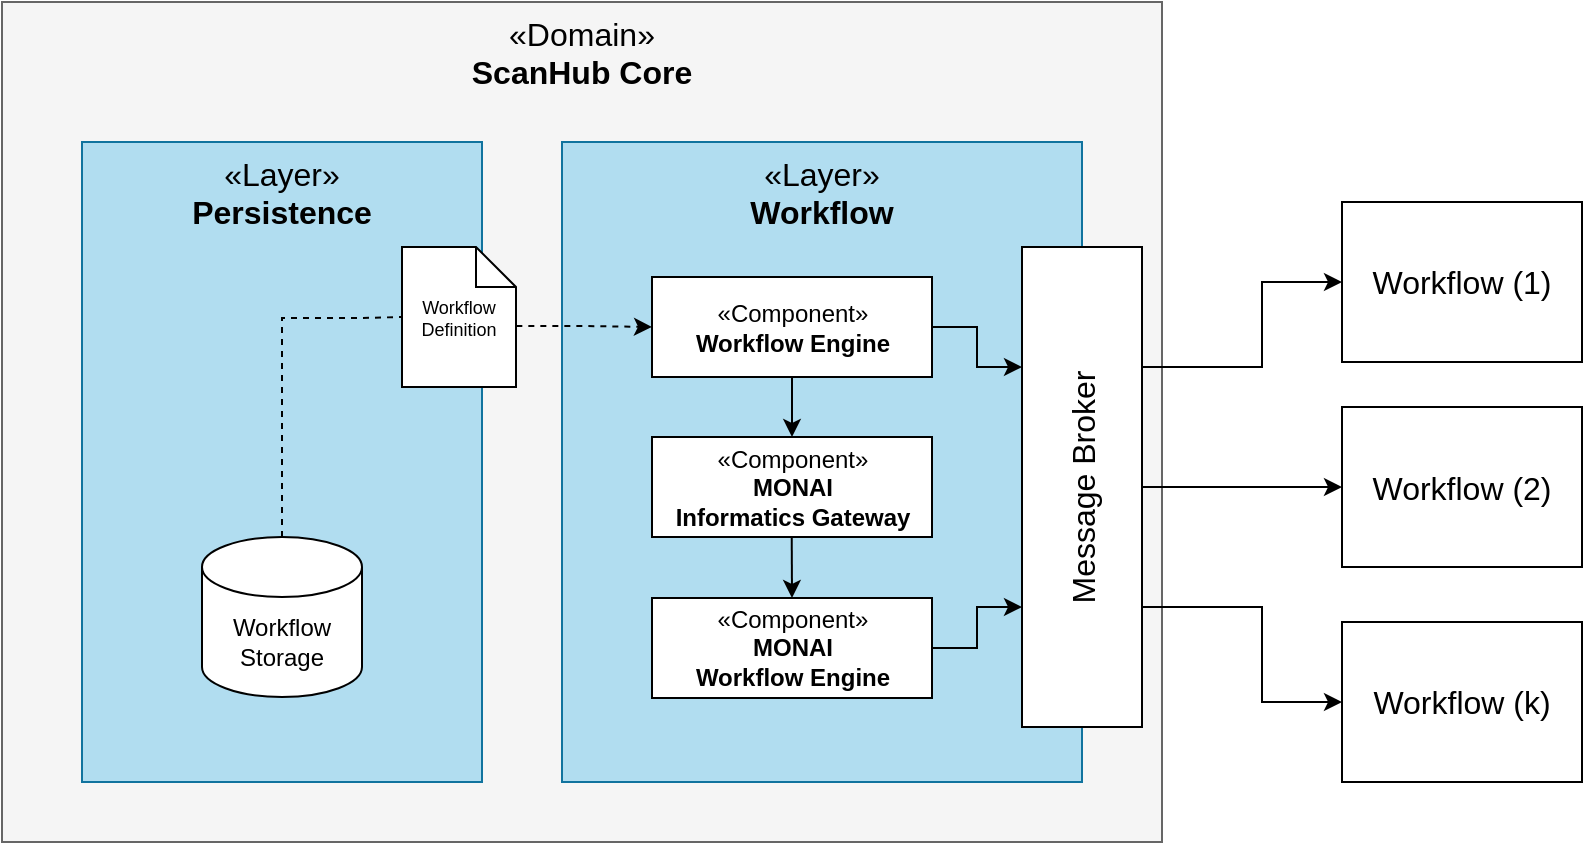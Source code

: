 <mxfile version="20.7.4" type="device"><diagram id="lSzVY28VPfKrCr6yJLe0" name="Seite-1"><mxGraphModel dx="867" dy="560" grid="1" gridSize="10" guides="1" tooltips="1" connect="1" arrows="1" fold="1" page="1" pageScale="1" pageWidth="827" pageHeight="1169" math="0" shadow="0"><root><mxCell id="0"/><mxCell id="1" parent="0"/><mxCell id="qdqwoURkyUgmCgNgZTrw-1" value="" style="rounded=0;whiteSpace=wrap;html=1;fillColor=#f5f5f5;strokeColor=#666666;fontColor=#333333;fontSize=16;" vertex="1" parent="1"><mxGeometry x="330" width="580" height="420" as="geometry"/></mxCell><mxCell id="qdqwoURkyUgmCgNgZTrw-24" value="" style="rounded=0;whiteSpace=wrap;html=1;fillColor=#b1ddf0;strokeColor=#10739e;fontSize=16;" vertex="1" parent="1"><mxGeometry x="370" y="70" width="200" height="320" as="geometry"/></mxCell><mxCell id="qdqwoURkyUgmCgNgZTrw-25" value="&lt;span style=&quot;color: rgb(0, 0, 0); font-family: Helvetica; font-size: 16px; font-style: normal; font-variant-ligatures: normal; font-variant-caps: normal; font-weight: 400; letter-spacing: normal; orphans: 2; text-indent: 0px; text-transform: none; widows: 2; word-spacing: 0px; -webkit-text-stroke-width: 0px; text-decoration-thickness: initial; text-decoration-style: initial; text-decoration-color: initial; float: none; display: inline !important;&quot;&gt;«Layer»&lt;/span&gt;&lt;br style=&quot;border-color: var(--border-color); color: rgb(0, 0, 0); font-family: Helvetica; font-size: 16px; font-style: normal; font-variant-ligatures: normal; font-variant-caps: normal; font-weight: 400; letter-spacing: normal; orphans: 2; text-indent: 0px; text-transform: none; widows: 2; word-spacing: 0px; -webkit-text-stroke-width: 0px; text-decoration-thickness: initial; text-decoration-style: initial; text-decoration-color: initial;&quot;&gt;&lt;b style=&quot;font-size: 16px;&quot;&gt;Persistence&lt;/b&gt;" style="text;whiteSpace=wrap;html=1;labelBackgroundColor=none;align=center;rounded=0;fontSize=16;" vertex="1" parent="1"><mxGeometry x="370" y="70" width="200" height="50" as="geometry"/></mxCell><mxCell id="qdqwoURkyUgmCgNgZTrw-2" value="Workflow (1)" style="rounded=0;whiteSpace=wrap;html=1;fontSize=16;" vertex="1" parent="1"><mxGeometry x="1000" y="100" width="120" height="80" as="geometry"/></mxCell><mxCell id="qdqwoURkyUgmCgNgZTrw-3" value="Workflow (2)" style="rounded=0;whiteSpace=wrap;html=1;fontSize=16;" vertex="1" parent="1"><mxGeometry x="1000" y="202.5" width="120" height="80" as="geometry"/></mxCell><mxCell id="qdqwoURkyUgmCgNgZTrw-4" value="Workflow (k)" style="rounded=0;whiteSpace=wrap;html=1;fontSize=16;" vertex="1" parent="1"><mxGeometry x="1000" y="310" width="120" height="80" as="geometry"/></mxCell><mxCell id="qdqwoURkyUgmCgNgZTrw-5" value="&lt;span style=&quot;color: rgb(0, 0, 0); font-family: Helvetica; font-size: 16px; font-style: normal; font-variant-ligatures: normal; font-variant-caps: normal; font-weight: 400; letter-spacing: normal; orphans: 2; text-indent: 0px; text-transform: none; widows: 2; word-spacing: 0px; -webkit-text-stroke-width: 0px; text-decoration-thickness: initial; text-decoration-style: initial; text-decoration-color: initial; float: none; display: inline !important;&quot;&gt;«Domain»&lt;/span&gt;&lt;br style=&quot;border-color: var(--border-color); color: rgb(0, 0, 0); font-family: Helvetica; font-size: 16px; font-style: normal; font-variant-ligatures: normal; font-variant-caps: normal; font-weight: 400; letter-spacing: normal; orphans: 2; text-indent: 0px; text-transform: none; widows: 2; word-spacing: 0px; -webkit-text-stroke-width: 0px; text-decoration-thickness: initial; text-decoration-style: initial; text-decoration-color: initial;&quot;&gt;&lt;b style=&quot;font-size: 16px;&quot;&gt;ScanHub Core&lt;/b&gt;" style="text;whiteSpace=wrap;html=1;labelBackgroundColor=none;align=center;rounded=0;fontSize=16;" vertex="1" parent="1"><mxGeometry x="330" width="580" height="50" as="geometry"/></mxCell><mxCell id="qdqwoURkyUgmCgNgZTrw-6" value="" style="endArrow=none;startArrow=classic;html=1;rounded=0;edgeStyle=orthogonalEdgeStyle;exitX=0;exitY=0.5;exitDx=0;exitDy=0;endFill=0;entryX=0.25;entryY=1;entryDx=0;entryDy=0;fontSize=16;" edge="1" parent="1" source="qdqwoURkyUgmCgNgZTrw-4" target="qdqwoURkyUgmCgNgZTrw-12"><mxGeometry width="50" height="50" relative="1" as="geometry"><mxPoint x="980" y="365" as="sourcePoint"/><mxPoint x="940" y="315" as="targetPoint"/><Array as="points"><mxPoint x="960" y="350"/><mxPoint x="960" y="303"/></Array></mxGeometry></mxCell><mxCell id="qdqwoURkyUgmCgNgZTrw-7" value="" style="endArrow=none;startArrow=classic;html=1;rounded=0;exitX=0;exitY=0.5;exitDx=0;exitDy=0;edgeStyle=orthogonalEdgeStyle;startFill=1;endFill=0;entryX=0.75;entryY=1;entryDx=0;entryDy=0;fontSize=16;" edge="1" parent="1" source="qdqwoURkyUgmCgNgZTrw-2" target="qdqwoURkyUgmCgNgZTrw-12"><mxGeometry width="50" height="50" relative="1" as="geometry"><mxPoint x="720" y="435" as="sourcePoint"/><mxPoint x="940" y="205" as="targetPoint"/><Array as="points"><mxPoint x="960" y="140"/><mxPoint x="960" y="183"/></Array></mxGeometry></mxCell><mxCell id="qdqwoURkyUgmCgNgZTrw-8" value="" style="rounded=0;whiteSpace=wrap;html=1;fillColor=#b1ddf0;strokeColor=#10739e;fontSize=16;" vertex="1" parent="1"><mxGeometry x="610" y="70" width="260" height="320" as="geometry"/></mxCell><mxCell id="qdqwoURkyUgmCgNgZTrw-9" value="&lt;span style=&quot;color: rgb(0, 0, 0); font-family: Helvetica; font-size: 16px; font-style: normal; font-variant-ligatures: normal; font-variant-caps: normal; font-weight: 400; letter-spacing: normal; orphans: 2; text-indent: 0px; text-transform: none; widows: 2; word-spacing: 0px; -webkit-text-stroke-width: 0px; text-decoration-thickness: initial; text-decoration-style: initial; text-decoration-color: initial; float: none; display: inline !important;&quot;&gt;«Layer»&lt;/span&gt;&lt;br style=&quot;border-color: var(--border-color); color: rgb(0, 0, 0); font-family: Helvetica; font-size: 16px; font-style: normal; font-variant-ligatures: normal; font-variant-caps: normal; font-weight: 400; letter-spacing: normal; orphans: 2; text-indent: 0px; text-transform: none; widows: 2; word-spacing: 0px; -webkit-text-stroke-width: 0px; text-decoration-thickness: initial; text-decoration-style: initial; text-decoration-color: initial;&quot;&gt;&lt;b style=&quot;font-size: 16px;&quot;&gt;Workflow&lt;/b&gt;" style="text;whiteSpace=wrap;html=1;labelBackgroundColor=none;align=center;rounded=0;fontSize=16;" vertex="1" parent="1"><mxGeometry x="610" y="70" width="260" height="50" as="geometry"/></mxCell><mxCell id="qdqwoURkyUgmCgNgZTrw-10" value="" style="endArrow=none;startArrow=classic;html=1;rounded=0;edgeStyle=orthogonalEdgeStyle;startFill=1;endFill=0;exitX=0;exitY=0.5;exitDx=0;exitDy=0;entryX=0.5;entryY=1;entryDx=0;entryDy=0;fontSize=16;" edge="1" parent="1" source="qdqwoURkyUgmCgNgZTrw-3" target="qdqwoURkyUgmCgNgZTrw-12"><mxGeometry width="50" height="50" relative="1" as="geometry"><mxPoint x="970" y="265" as="sourcePoint"/><mxPoint x="960" y="265" as="targetPoint"/><Array as="points"/></mxGeometry></mxCell><mxCell id="qdqwoURkyUgmCgNgZTrw-12" value="Message Broker" style="rounded=0;whiteSpace=wrap;html=1;rotation=-90;fontSize=16;" vertex="1" parent="1"><mxGeometry x="750" y="212.5" width="240" height="60" as="geometry"/></mxCell><mxCell id="qdqwoURkyUgmCgNgZTrw-15" value="«Component»&lt;br&gt;&lt;b&gt;Workflow Engine&lt;/b&gt;" style="html=1;" vertex="1" parent="1"><mxGeometry x="655" y="137.5" width="140" height="50" as="geometry"/></mxCell><mxCell id="qdqwoURkyUgmCgNgZTrw-16" value="«Component»&lt;br&gt;&lt;b&gt;MONAI&lt;br&gt;Workflow Engine&lt;/b&gt;" style="html=1;" vertex="1" parent="1"><mxGeometry x="655" y="298" width="140" height="50" as="geometry"/></mxCell><mxCell id="qdqwoURkyUgmCgNgZTrw-17" value="«Component»&lt;br&gt;&lt;b&gt;MONAI&lt;br&gt;Informatics Gateway&lt;/b&gt;" style="html=1;" vertex="1" parent="1"><mxGeometry x="655" y="217.5" width="140" height="50" as="geometry"/></mxCell><mxCell id="qdqwoURkyUgmCgNgZTrw-19" value="Workflow Storage" style="shape=cylinder3;whiteSpace=wrap;html=1;boundedLbl=1;backgroundOutline=1;size=15;" vertex="1" parent="1"><mxGeometry x="430" y="267.5" width="80" height="80" as="geometry"/></mxCell><mxCell id="qdqwoURkyUgmCgNgZTrw-20" value="" style="endArrow=classic;html=1;rounded=0;entryX=0.5;entryY=0;entryDx=0;entryDy=0;exitX=0.5;exitY=1;exitDx=0;exitDy=0;" edge="1" parent="1" source="qdqwoURkyUgmCgNgZTrw-15" target="qdqwoURkyUgmCgNgZTrw-17"><mxGeometry width="50" height="50" relative="1" as="geometry"><mxPoint x="723" y="190" as="sourcePoint"/><mxPoint x="725" y="220" as="targetPoint"/></mxGeometry></mxCell><mxCell id="qdqwoURkyUgmCgNgZTrw-21" value="" style="endArrow=classic;html=1;rounded=0;entryX=0.5;entryY=0;entryDx=0;entryDy=0;exitX=0.5;exitY=1;exitDx=0;exitDy=0;" edge="1" parent="1" target="qdqwoURkyUgmCgNgZTrw-16"><mxGeometry x="0.5" y="5" width="50" height="50" relative="1" as="geometry"><mxPoint x="724.86" y="267.5" as="sourcePoint"/><mxPoint x="724.86" y="297.5" as="targetPoint"/><mxPoint as="offset"/></mxGeometry></mxCell><mxCell id="qdqwoURkyUgmCgNgZTrw-22" value="" style="endArrow=classic;html=1;rounded=0;exitX=1;exitY=0.5;exitDx=0;exitDy=0;entryX=0.75;entryY=0;entryDx=0;entryDy=0;edgeStyle=orthogonalEdgeStyle;" edge="1" parent="1" source="qdqwoURkyUgmCgNgZTrw-15" target="qdqwoURkyUgmCgNgZTrw-12"><mxGeometry width="50" height="50" relative="1" as="geometry"><mxPoint x="870" y="240" as="sourcePoint"/><mxPoint x="920" y="190" as="targetPoint"/></mxGeometry></mxCell><mxCell id="qdqwoURkyUgmCgNgZTrw-23" value="" style="endArrow=classic;html=1;rounded=0;exitX=1;exitY=0.5;exitDx=0;exitDy=0;entryX=0.25;entryY=0;entryDx=0;entryDy=0;edgeStyle=orthogonalEdgeStyle;" edge="1" parent="1" source="qdqwoURkyUgmCgNgZTrw-16" target="qdqwoURkyUgmCgNgZTrw-12"><mxGeometry width="50" height="50" relative="1" as="geometry"><mxPoint x="805" y="172.5" as="sourcePoint"/><mxPoint x="850" y="192.5" as="targetPoint"/></mxGeometry></mxCell><mxCell id="qdqwoURkyUgmCgNgZTrw-26" value="" style="endArrow=classic;html=1;rounded=0;fontSize=9;exitX=1.003;exitY=0.564;exitDx=0;exitDy=0;exitPerimeter=0;entryX=0;entryY=0.5;entryDx=0;entryDy=0;edgeStyle=orthogonalEdgeStyle;startArrow=none;dashed=1;" edge="1" parent="1" source="qdqwoURkyUgmCgNgZTrw-28" target="qdqwoURkyUgmCgNgZTrw-15"><mxGeometry width="50" height="50" relative="1" as="geometry"><mxPoint x="509.75" y="172.625" as="sourcePoint"/><mxPoint x="660" y="110" as="targetPoint"/></mxGeometry></mxCell><mxCell id="qdqwoURkyUgmCgNgZTrw-27" value="" style="endArrow=none;html=1;rounded=0;fontSize=9;exitX=0.5;exitY=0;exitDx=0;exitDy=0;exitPerimeter=0;edgeStyle=orthogonalEdgeStyle;entryX=0;entryY=0.5;entryDx=0;entryDy=0;entryPerimeter=0;dashed=1;" edge="1" parent="1" source="qdqwoURkyUgmCgNgZTrw-19" target="qdqwoURkyUgmCgNgZTrw-28"><mxGeometry width="50" height="50" relative="1" as="geometry"><mxPoint x="470" y="267.5" as="sourcePoint"/><mxPoint x="577.25" y="172.625" as="targetPoint"/><Array as="points"><mxPoint x="470" y="158"/><mxPoint x="510" y="158"/></Array></mxGeometry></mxCell><mxCell id="qdqwoURkyUgmCgNgZTrw-28" value="Workflow Definition" style="shape=note;size=20;whiteSpace=wrap;html=1;fontSize=9;" vertex="1" parent="1"><mxGeometry x="530" y="122.5" width="57" height="70" as="geometry"/></mxCell></root></mxGraphModel></diagram></mxfile>